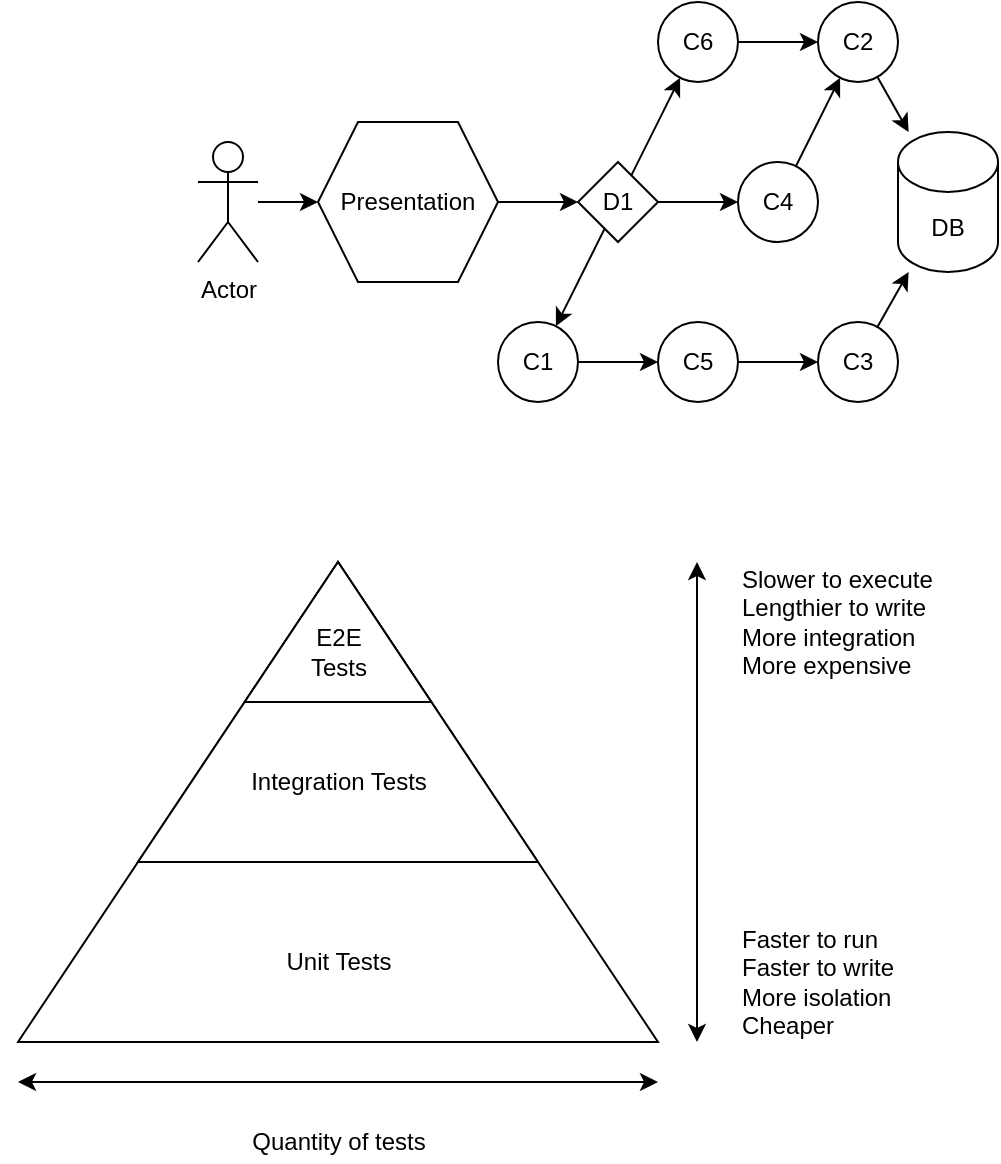 <mxfile version="15.5.9" type="google"><diagram id="H9d_J8xQ58lQjLFMFozQ" name="Page-1"><mxGraphModel dx="1422" dy="786" grid="1" gridSize="10" guides="1" tooltips="1" connect="1" arrows="1" fold="1" page="0" pageScale="1" pageWidth="840" pageHeight="1100" math="0" shadow="0"><root><mxCell id="0"/><mxCell id="1" parent="0"/><mxCell id="CPoJECELRoabucDXCPVV-10" style="edgeStyle=none;rounded=0;orthogonalLoop=1;jettySize=auto;html=1;" parent="1" source="CPoJECELRoabucDXCPVV-1" target="CPoJECELRoabucDXCPVV-5" edge="1"><mxGeometry relative="1" as="geometry"/></mxCell><mxCell id="CPoJECELRoabucDXCPVV-20" style="edgeStyle=none;rounded=0;orthogonalLoop=1;jettySize=auto;html=1;" parent="1" source="CPoJECELRoabucDXCPVV-16" target="CPoJECELRoabucDXCPVV-1" edge="1"><mxGeometry relative="1" as="geometry"><mxPoint x="680" y="450" as="sourcePoint"/></mxGeometry></mxCell><mxCell id="CPoJECELRoabucDXCPVV-1" value="C1" style="ellipse;whiteSpace=wrap;html=1;aspect=fixed;" parent="1" vertex="1"><mxGeometry x="320" y="440" width="40" height="40" as="geometry"/></mxCell><mxCell id="CPoJECELRoabucDXCPVV-21" style="edgeStyle=none;rounded=0;orthogonalLoop=1;jettySize=auto;html=1;" parent="1" source="CPoJECELRoabucDXCPVV-2" target="CPoJECELRoabucDXCPVV-14" edge="1"><mxGeometry relative="1" as="geometry"/></mxCell><mxCell id="CPoJECELRoabucDXCPVV-2" value="C2" style="ellipse;whiteSpace=wrap;html=1;aspect=fixed;" parent="1" vertex="1"><mxGeometry x="480" y="280" width="40" height="40" as="geometry"/></mxCell><mxCell id="CPoJECELRoabucDXCPVV-15" style="edgeStyle=none;rounded=0;orthogonalLoop=1;jettySize=auto;html=1;" parent="1" source="CPoJECELRoabucDXCPVV-3" target="CPoJECELRoabucDXCPVV-14" edge="1"><mxGeometry relative="1" as="geometry"/></mxCell><mxCell id="CPoJECELRoabucDXCPVV-3" value="C3" style="ellipse;whiteSpace=wrap;html=1;aspect=fixed;" parent="1" vertex="1"><mxGeometry x="480" y="440" width="40" height="40" as="geometry"/></mxCell><mxCell id="CPoJECELRoabucDXCPVV-23" style="edgeStyle=none;rounded=0;orthogonalLoop=1;jettySize=auto;html=1;" parent="1" source="CPoJECELRoabucDXCPVV-4" target="CPoJECELRoabucDXCPVV-2" edge="1"><mxGeometry relative="1" as="geometry"/></mxCell><mxCell id="CPoJECELRoabucDXCPVV-4" value="C4" style="ellipse;whiteSpace=wrap;html=1;aspect=fixed;" parent="1" vertex="1"><mxGeometry x="440" y="360" width="40" height="40" as="geometry"/></mxCell><mxCell id="CPoJECELRoabucDXCPVV-5" value="C5" style="ellipse;whiteSpace=wrap;html=1;aspect=fixed;" parent="1" vertex="1"><mxGeometry x="400" y="440" width="40" height="40" as="geometry"/></mxCell><mxCell id="CPoJECELRoabucDXCPVV-11" style="edgeStyle=none;rounded=0;orthogonalLoop=1;jettySize=auto;html=1;" parent="1" source="CPoJECELRoabucDXCPVV-5" target="CPoJECELRoabucDXCPVV-3" edge="1"><mxGeometry relative="1" as="geometry"/></mxCell><mxCell id="CPoJECELRoabucDXCPVV-22" style="edgeStyle=none;rounded=0;orthogonalLoop=1;jettySize=auto;html=1;" parent="1" source="CPoJECELRoabucDXCPVV-6" target="CPoJECELRoabucDXCPVV-2" edge="1"><mxGeometry relative="1" as="geometry"/></mxCell><mxCell id="CPoJECELRoabucDXCPVV-6" value="C6" style="ellipse;whiteSpace=wrap;html=1;aspect=fixed;" parent="1" vertex="1"><mxGeometry x="400" y="280" width="40" height="40" as="geometry"/></mxCell><mxCell id="CPoJECELRoabucDXCPVV-8" style="edgeStyle=orthogonalEdgeStyle;rounded=0;orthogonalLoop=1;jettySize=auto;html=1;" parent="1" source="CPoJECELRoabucDXCPVV-7" target="CPoJECELRoabucDXCPVV-16" edge="1"><mxGeometry relative="1" as="geometry"/></mxCell><mxCell id="CPoJECELRoabucDXCPVV-7" value="Presentation" style="shape=hexagon;perimeter=hexagonPerimeter2;whiteSpace=wrap;html=1;fixedSize=1;" parent="1" vertex="1"><mxGeometry x="230" y="340" width="90" height="80" as="geometry"/></mxCell><mxCell id="CPoJECELRoabucDXCPVV-14" value="DB" style="shape=cylinder3;whiteSpace=wrap;html=1;boundedLbl=1;backgroundOutline=1;size=15;" parent="1" vertex="1"><mxGeometry x="520" y="345" width="50" height="70" as="geometry"/></mxCell><mxCell id="CPoJECELRoabucDXCPVV-18" style="edgeStyle=none;rounded=0;orthogonalLoop=1;jettySize=auto;html=1;" parent="1" source="CPoJECELRoabucDXCPVV-16" target="CPoJECELRoabucDXCPVV-4" edge="1"><mxGeometry relative="1" as="geometry"/></mxCell><mxCell id="CPoJECELRoabucDXCPVV-19" style="edgeStyle=none;rounded=0;orthogonalLoop=1;jettySize=auto;html=1;" parent="1" source="CPoJECELRoabucDXCPVV-16" target="CPoJECELRoabucDXCPVV-6" edge="1"><mxGeometry relative="1" as="geometry"/></mxCell><mxCell id="CPoJECELRoabucDXCPVV-16" value="D1" style="rhombus;whiteSpace=wrap;html=1;" parent="1" vertex="1"><mxGeometry x="360" y="360" width="40" height="40" as="geometry"/></mxCell><mxCell id="CPoJECELRoabucDXCPVV-26" style="edgeStyle=none;rounded=0;orthogonalLoop=1;jettySize=auto;html=1;" parent="1" source="CPoJECELRoabucDXCPVV-25" target="CPoJECELRoabucDXCPVV-7" edge="1"><mxGeometry relative="1" as="geometry"/></mxCell><mxCell id="CPoJECELRoabucDXCPVV-25" value="Actor" style="shape=umlActor;verticalLabelPosition=bottom;verticalAlign=top;html=1;outlineConnect=0;" parent="1" vertex="1"><mxGeometry x="170" y="350" width="30" height="60" as="geometry"/></mxCell><mxCell id="faCAEBOteTppmktkWDnK-1" value="" style="triangle;whiteSpace=wrap;html=1;rotation=-90;" vertex="1" parent="1"><mxGeometry x="120" y="520" width="240" height="320" as="geometry"/></mxCell><mxCell id="faCAEBOteTppmktkWDnK-3" value="" style="triangle;whiteSpace=wrap;html=1;rotation=-90;" vertex="1" parent="1"><mxGeometry x="165" y="535" width="150" height="200" as="geometry"/></mxCell><mxCell id="faCAEBOteTppmktkWDnK-2" value="" style="triangle;whiteSpace=wrap;html=1;rotation=-90;horizontal=1;" vertex="1" parent="1"><mxGeometry x="205" y="548.33" width="70" height="93.33" as="geometry"/></mxCell><mxCell id="faCAEBOteTppmktkWDnK-4" value="E2E&lt;br&gt;Tests" style="text;html=1;align=center;verticalAlign=middle;resizable=0;points=[];autosize=1;strokeColor=none;fillColor=none;" vertex="1" parent="1"><mxGeometry x="220" y="590" width="40" height="30" as="geometry"/></mxCell><mxCell id="faCAEBOteTppmktkWDnK-5" value="Integration Tests" style="text;html=1;align=center;verticalAlign=middle;resizable=0;points=[];autosize=1;strokeColor=none;fillColor=none;" vertex="1" parent="1"><mxGeometry x="190" y="660" width="100" height="20" as="geometry"/></mxCell><mxCell id="faCAEBOteTppmktkWDnK-6" value="Unit Tests" style="text;html=1;align=center;verticalAlign=middle;resizable=0;points=[];autosize=1;strokeColor=none;fillColor=none;" vertex="1" parent="1"><mxGeometry x="205" y="750" width="70" height="20" as="geometry"/></mxCell><mxCell id="faCAEBOteTppmktkWDnK-7" value="" style="endArrow=classic;startArrow=classic;html=1;rounded=0;" edge="1" parent="1"><mxGeometry width="50" height="50" relative="1" as="geometry"><mxPoint x="419.5" y="800" as="sourcePoint"/><mxPoint x="419.5" y="560" as="targetPoint"/></mxGeometry></mxCell><mxCell id="faCAEBOteTppmktkWDnK-9" value="Faster to run&lt;br&gt;Faster to write&lt;br&gt;&lt;span style=&quot;text-align: right&quot;&gt;More isolation&lt;/span&gt;&lt;br&gt;Cheaper" style="text;html=1;align=left;verticalAlign=middle;resizable=0;points=[];autosize=1;strokeColor=none;fillColor=none;" vertex="1" parent="1"><mxGeometry x="440" y="740" width="90" height="60" as="geometry"/></mxCell><mxCell id="faCAEBOteTppmktkWDnK-10" value="Slower to execute&lt;br&gt;Lengthier to write&lt;br&gt;&lt;span style=&quot;text-align: right&quot;&gt;More integration&lt;br&gt;&lt;/span&gt;More expensive&lt;span style=&quot;text-align: right&quot;&gt;&lt;br&gt;&lt;/span&gt;" style="text;html=1;align=left;verticalAlign=middle;resizable=0;points=[];autosize=1;strokeColor=none;fillColor=none;" vertex="1" parent="1"><mxGeometry x="440" y="560" width="110" height="60" as="geometry"/></mxCell><mxCell id="faCAEBOteTppmktkWDnK-12" value="" style="endArrow=classic;startArrow=classic;html=1;rounded=0;" edge="1" parent="1"><mxGeometry width="50" height="50" relative="1" as="geometry"><mxPoint x="400" y="820" as="sourcePoint"/><mxPoint x="80" y="820" as="targetPoint"/></mxGeometry></mxCell><mxCell id="faCAEBOteTppmktkWDnK-13" value="Quantity of tests" style="text;html=1;align=center;verticalAlign=middle;resizable=0;points=[];autosize=1;strokeColor=none;fillColor=none;" vertex="1" parent="1"><mxGeometry x="190" y="840" width="100" height="20" as="geometry"/></mxCell></root></mxGraphModel></diagram></mxfile>